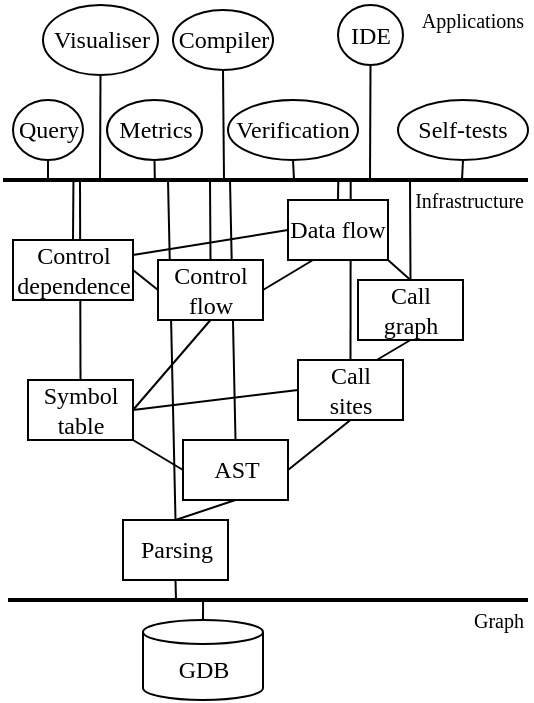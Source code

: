 <mxfile version="14.4.7" type="device"><diagram id="LKuu8m_J100QdF8gHfi8" name="Page-1"><mxGraphModel dx="627" dy="393" grid="1" gridSize="10" guides="1" tooltips="1" connect="1" arrows="1" fold="1" page="1" pageScale="1" pageWidth="850" pageHeight="1100" math="0" shadow="0"><root><mxCell id="0"/><mxCell id="1" parent="0"/><mxCell id="b6v4gxkf_reOkd9tpfXO-82" style="edgeStyle=none;rounded=0;orthogonalLoop=1;jettySize=auto;html=1;exitX=0.5;exitY=0;exitDx=0;exitDy=0;exitPerimeter=0;endArrow=none;endFill=0;strokeWidth=1;fillColor=#ffffff;fontFamily=STIX;shadow=0;" parent="1" source="b6v4gxkf_reOkd9tpfXO-1" edge="1"><mxGeometry relative="1" as="geometry"><mxPoint x="257.552" y="310" as="targetPoint"/></mxGeometry></mxCell><mxCell id="b6v4gxkf_reOkd9tpfXO-1" value="&lt;font face=&quot;STIX&quot;&gt;GDB&lt;/font&gt;" style="shape=cylinder3;whiteSpace=wrap;html=1;boundedLbl=1;backgroundOutline=1;size=6;shadow=0;" parent="1" vertex="1"><mxGeometry x="227.5" y="320" width="60" height="40" as="geometry"/></mxCell><mxCell id="b6v4gxkf_reOkd9tpfXO-66" style="edgeStyle=none;rounded=0;orthogonalLoop=1;jettySize=auto;html=1;exitX=0.5;exitY=1;exitDx=0;exitDy=0;endArrow=none;endFill=0;fillColor=#ffffff;fontFamily=STIX;shadow=0;" parent="1" source="b6v4gxkf_reOkd9tpfXO-5" edge="1"><mxGeometry relative="1" as="geometry"><mxPoint x="244" y="310" as="targetPoint"/></mxGeometry></mxCell><mxCell id="b6v4gxkf_reOkd9tpfXO-83" style="edgeStyle=none;rounded=0;orthogonalLoop=1;jettySize=auto;html=1;exitX=0.5;exitY=0;exitDx=0;exitDy=0;endArrow=none;endFill=0;strokeWidth=1;fillColor=#ffffff;fontFamily=STIX;shadow=0;" parent="1" source="b6v4gxkf_reOkd9tpfXO-5" edge="1"><mxGeometry relative="1" as="geometry"><mxPoint x="240" y="100.0" as="targetPoint"/></mxGeometry></mxCell><mxCell id="b6v4gxkf_reOkd9tpfXO-5" value="Parsing" style="rounded=0;whiteSpace=wrap;html=1;fontFamily=STIX;shadow=0;" parent="1" vertex="1"><mxGeometry x="217.5" y="270" width="52.5" height="30" as="geometry"/></mxCell><mxCell id="b6v4gxkf_reOkd9tpfXO-29" style="edgeStyle=none;rounded=0;orthogonalLoop=1;jettySize=auto;html=1;exitX=0.5;exitY=1;exitDx=0;exitDy=0;entryX=0.5;entryY=0;entryDx=0;entryDy=0;endArrow=none;endFill=0;fillColor=#ffffff;fontFamily=STIX;shadow=0;" parent="1" source="b6v4gxkf_reOkd9tpfXO-8" target="b6v4gxkf_reOkd9tpfXO-5" edge="1"><mxGeometry relative="1" as="geometry"/></mxCell><mxCell id="b6v4gxkf_reOkd9tpfXO-30" style="edgeStyle=none;rounded=0;orthogonalLoop=1;jettySize=auto;html=1;exitX=1;exitY=1;exitDx=0;exitDy=0;entryX=0;entryY=0.5;entryDx=0;entryDy=0;endArrow=none;endFill=0;fillColor=#ffffff;fontFamily=STIX;shadow=0;" parent="1" source="b6v4gxkf_reOkd9tpfXO-9" target="b6v4gxkf_reOkd9tpfXO-8" edge="1"><mxGeometry relative="1" as="geometry"><mxPoint x="222.5" y="240" as="sourcePoint"/></mxGeometry></mxCell><mxCell id="b6v4gxkf_reOkd9tpfXO-31" style="edgeStyle=none;rounded=0;orthogonalLoop=1;jettySize=auto;html=1;exitX=0;exitY=0.5;exitDx=0;exitDy=0;entryX=1;entryY=0.5;entryDx=0;entryDy=0;endArrow=none;endFill=0;fillColor=#ffffff;fontFamily=STIX;shadow=0;" parent="1" target="b6v4gxkf_reOkd9tpfXO-9" edge="1"><mxGeometry relative="1" as="geometry"><mxPoint x="305.0" y="205" as="sourcePoint"/></mxGeometry></mxCell><mxCell id="b6v4gxkf_reOkd9tpfXO-32" style="edgeStyle=none;rounded=0;orthogonalLoop=1;jettySize=auto;html=1;exitX=0.5;exitY=1;exitDx=0;exitDy=0;entryX=1;entryY=0.5;entryDx=0;entryDy=0;endArrow=none;endFill=0;fillColor=#ffffff;fontFamily=STIX;shadow=0;" parent="1" source="b6v4gxkf_reOkd9tpfXO-10" target="b6v4gxkf_reOkd9tpfXO-8" edge="1"><mxGeometry relative="1" as="geometry"><mxPoint x="331.25" y="220" as="sourcePoint"/></mxGeometry></mxCell><mxCell id="b6v4gxkf_reOkd9tpfXO-34" style="edgeStyle=none;rounded=0;orthogonalLoop=1;jettySize=auto;html=1;exitX=0.5;exitY=1;exitDx=0;exitDy=0;entryX=1;entryY=0.5;entryDx=0;entryDy=0;endArrow=none;endFill=0;fillColor=#ffffff;fontFamily=STIX;shadow=0;" parent="1" source="b6v4gxkf_reOkd9tpfXO-11" target="b6v4gxkf_reOkd9tpfXO-9" edge="1"><mxGeometry relative="1" as="geometry"><mxPoint x="261.25" y="180" as="sourcePoint"/></mxGeometry></mxCell><mxCell id="b6v4gxkf_reOkd9tpfXO-36" style="edgeStyle=none;rounded=0;orthogonalLoop=1;jettySize=auto;html=1;exitX=0;exitY=0.5;exitDx=0;exitDy=0;entryX=1;entryY=0.25;entryDx=0;entryDy=0;endArrow=none;endFill=0;fillColor=#ffffff;fontFamily=STIX;shadow=0;" parent="1" source="b6v4gxkf_reOkd9tpfXO-12" target="b6v4gxkf_reOkd9tpfXO-13" edge="1"><mxGeometry relative="1" as="geometry"/></mxCell><mxCell id="b6v4gxkf_reOkd9tpfXO-37" style="edgeStyle=none;rounded=0;orthogonalLoop=1;jettySize=auto;html=1;exitX=1;exitY=1;exitDx=0;exitDy=0;entryX=0.5;entryY=0;entryDx=0;entryDy=0;endArrow=none;endFill=0;fillColor=#ffffff;fontFamily=STIX;shadow=0;" parent="1" source="b6v4gxkf_reOkd9tpfXO-12" target="72fB1Xq1A_VuOvBB_GKC-1" edge="1"><mxGeometry relative="1" as="geometry"/></mxCell><mxCell id="b6v4gxkf_reOkd9tpfXO-38" style="edgeStyle=none;rounded=0;orthogonalLoop=1;jettySize=auto;html=1;exitX=0.25;exitY=1;exitDx=0;exitDy=0;entryX=1;entryY=0.5;entryDx=0;entryDy=0;endArrow=none;endFill=0;fillColor=#ffffff;fontFamily=STIX;shadow=0;" parent="1" source="b6v4gxkf_reOkd9tpfXO-12" target="b6v4gxkf_reOkd9tpfXO-11" edge="1"><mxGeometry relative="1" as="geometry"/></mxCell><mxCell id="b6v4gxkf_reOkd9tpfXO-35" style="edgeStyle=none;rounded=0;orthogonalLoop=1;jettySize=auto;html=1;exitX=1;exitY=0.5;exitDx=0;exitDy=0;entryX=0;entryY=0.5;entryDx=0;entryDy=0;endArrow=none;endFill=0;fillColor=#ffffff;fontFamily=STIX;shadow=0;" parent="1" source="b6v4gxkf_reOkd9tpfXO-13" target="b6v4gxkf_reOkd9tpfXO-11" edge="1"><mxGeometry relative="1" as="geometry"/></mxCell><mxCell id="b6v4gxkf_reOkd9tpfXO-69" style="edgeStyle=none;rounded=0;orthogonalLoop=1;jettySize=auto;html=1;exitX=0.5;exitY=1;exitDx=0;exitDy=0;endArrow=none;endFill=0;fillColor=#ffffff;fontFamily=STIX;shadow=0;" parent="1" source="b6v4gxkf_reOkd9tpfXO-16" edge="1"><mxGeometry relative="1" as="geometry"><mxPoint x="268" y="100" as="targetPoint"/></mxGeometry></mxCell><mxCell id="b6v4gxkf_reOkd9tpfXO-16" value="Compiler" style="ellipse;whiteSpace=wrap;html=1;fontFamily=STIX;shadow=0;" parent="1" vertex="1"><mxGeometry x="242.5" y="15" width="50" height="30" as="geometry"/></mxCell><mxCell id="b6v4gxkf_reOkd9tpfXO-71" style="edgeStyle=none;rounded=0;orthogonalLoop=1;jettySize=auto;html=1;exitX=0.5;exitY=1;exitDx=0;exitDy=0;endArrow=none;endFill=0;fillColor=#ffffff;fontFamily=STIX;shadow=0;" parent="1" source="b6v4gxkf_reOkd9tpfXO-17" edge="1"><mxGeometry relative="1" as="geometry"><mxPoint x="303" y="100" as="targetPoint"/></mxGeometry></mxCell><mxCell id="b6v4gxkf_reOkd9tpfXO-17" value="Verification" style="ellipse;whiteSpace=wrap;html=1;fontFamily=STIX;shadow=0;" parent="1" vertex="1"><mxGeometry x="270" y="60" width="65" height="30" as="geometry"/></mxCell><mxCell id="b6v4gxkf_reOkd9tpfXO-84" style="edgeStyle=none;rounded=0;orthogonalLoop=1;jettySize=auto;html=1;exitX=0.5;exitY=1;exitDx=0;exitDy=0;endArrow=none;endFill=0;strokeWidth=1;fillColor=#ffffff;fontFamily=STIX;shadow=0;" parent="1" source="b6v4gxkf_reOkd9tpfXO-18" edge="1"><mxGeometry relative="1" as="geometry"><mxPoint x="233.414" y="100.0" as="targetPoint"/></mxGeometry></mxCell><mxCell id="b6v4gxkf_reOkd9tpfXO-18" value="Metrics" style="ellipse;whiteSpace=wrap;html=1;fontFamily=STIX;shadow=0;" parent="1" vertex="1"><mxGeometry x="209.5" y="60" width="47.5" height="30" as="geometry"/></mxCell><mxCell id="b6v4gxkf_reOkd9tpfXO-68" style="edgeStyle=none;rounded=0;orthogonalLoop=1;jettySize=auto;html=1;exitX=0.5;exitY=1;exitDx=0;exitDy=0;endArrow=none;endFill=0;fillColor=#ffffff;fontFamily=STIX;shadow=0;" parent="1" source="b6v4gxkf_reOkd9tpfXO-19" edge="1"><mxGeometry relative="1" as="geometry"><mxPoint x="206" y="100" as="targetPoint"/></mxGeometry></mxCell><mxCell id="b6v4gxkf_reOkd9tpfXO-19" value="Visualiser" style="ellipse;whiteSpace=wrap;html=1;fontFamily=STIX;shadow=0;" parent="1" vertex="1"><mxGeometry x="177.5" y="12.5" width="57.5" height="35" as="geometry"/></mxCell><mxCell id="b6v4gxkf_reOkd9tpfXO-67" style="edgeStyle=none;rounded=0;orthogonalLoop=1;jettySize=auto;html=1;exitX=0.5;exitY=1;exitDx=0;exitDy=0;endArrow=none;endFill=0;fillColor=#ffffff;fontFamily=STIX;shadow=0;" parent="1" source="b6v4gxkf_reOkd9tpfXO-20" edge="1"><mxGeometry relative="1" as="geometry"><mxPoint x="180" y="100" as="targetPoint"/></mxGeometry></mxCell><mxCell id="b6v4gxkf_reOkd9tpfXO-20" value="Query" style="ellipse;whiteSpace=wrap;html=1;fontFamily=STIX;shadow=0;" parent="1" vertex="1"><mxGeometry x="162.5" y="60" width="35" height="30" as="geometry"/></mxCell><mxCell id="b6v4gxkf_reOkd9tpfXO-72" style="edgeStyle=none;rounded=0;orthogonalLoop=1;jettySize=auto;html=1;exitX=0.5;exitY=1;exitDx=0;exitDy=0;endArrow=none;endFill=0;fillColor=#ffffff;fontFamily=STIX;shadow=0;" parent="1" source="b6v4gxkf_reOkd9tpfXO-21" edge="1"><mxGeometry relative="1" as="geometry"><mxPoint x="341" y="100" as="targetPoint"/></mxGeometry></mxCell><mxCell id="b6v4gxkf_reOkd9tpfXO-21" value="IDE" style="ellipse;whiteSpace=wrap;html=1;fontFamily=STIX;shadow=0;" parent="1" vertex="1"><mxGeometry x="325" y="12.5" width="32.5" height="30" as="geometry"/></mxCell><mxCell id="b6v4gxkf_reOkd9tpfXO-80" style="edgeStyle=none;rounded=0;orthogonalLoop=1;jettySize=auto;html=1;exitX=0.5;exitY=0;exitDx=0;exitDy=0;endArrow=none;endFill=0;fillColor=#ffffff;fontFamily=STIX;shadow=0;" parent="1" source="b6v4gxkf_reOkd9tpfXO-8" edge="1"><mxGeometry relative="1" as="geometry"><mxPoint x="271" y="100" as="targetPoint"/></mxGeometry></mxCell><mxCell id="b6v4gxkf_reOkd9tpfXO-8" value="&lt;font&gt;AST&lt;/font&gt;" style="rounded=0;whiteSpace=wrap;html=1;fontFamily=STIX;shadow=0;" parent="1" vertex="1"><mxGeometry x="247.5" y="230" width="52.5" height="30" as="geometry"/></mxCell><mxCell id="b6v4gxkf_reOkd9tpfXO-77" style="edgeStyle=none;rounded=0;orthogonalLoop=1;jettySize=auto;html=1;exitX=0.5;exitY=0;exitDx=0;exitDy=0;endArrow=none;endFill=0;fillColor=#ffffff;fontFamily=STIX;shadow=0;" parent="1" source="b6v4gxkf_reOkd9tpfXO-9" edge="1"><mxGeometry relative="1" as="geometry"><mxPoint x="196" y="100" as="targetPoint"/></mxGeometry></mxCell><mxCell id="b6v4gxkf_reOkd9tpfXO-9" value="&lt;div&gt;Symbol&lt;br&gt;table&lt;br&gt;&lt;/div&gt;" style="rounded=0;whiteSpace=wrap;html=1;fontFamily=STIX;shadow=0;" parent="1" vertex="1"><mxGeometry x="170" y="200" width="52.5" height="30" as="geometry"/></mxCell><mxCell id="b6v4gxkf_reOkd9tpfXO-81" style="edgeStyle=none;rounded=0;orthogonalLoop=1;jettySize=auto;html=1;exitX=0.5;exitY=0;exitDx=0;exitDy=0;endArrow=none;endFill=0;fillColor=#ffffff;fontFamily=STIX;shadow=0;" parent="1" source="b6v4gxkf_reOkd9tpfXO-10" edge="1"><mxGeometry relative="1" as="geometry"><mxPoint x="331.345" y="100.0" as="targetPoint"/></mxGeometry></mxCell><mxCell id="b6v4gxkf_reOkd9tpfXO-10" value="&lt;div&gt;Call&lt;/div&gt;sites" style="rounded=0;whiteSpace=wrap;html=1;fontFamily=STIX;shadow=0;" parent="1" vertex="1"><mxGeometry x="305" y="190" width="52.5" height="30" as="geometry"/></mxCell><mxCell id="b6v4gxkf_reOkd9tpfXO-78" style="edgeStyle=none;rounded=0;orthogonalLoop=1;jettySize=auto;html=1;exitX=0.5;exitY=0;exitDx=0;exitDy=0;endArrow=none;endFill=0;fillColor=#ffffff;fontFamily=STIX;shadow=0;" parent="1" source="b6v4gxkf_reOkd9tpfXO-11" edge="1"><mxGeometry relative="1" as="geometry"><mxPoint x="261" y="100.0" as="targetPoint"/></mxGeometry></mxCell><mxCell id="b6v4gxkf_reOkd9tpfXO-11" value="Control flow" style="rounded=0;whiteSpace=wrap;html=1;fontFamily=STIX;shadow=0;" parent="1" vertex="1"><mxGeometry x="235" y="140" width="52.5" height="30" as="geometry"/></mxCell><mxCell id="b6v4gxkf_reOkd9tpfXO-79" style="edgeStyle=none;rounded=0;orthogonalLoop=1;jettySize=auto;html=1;exitX=0.5;exitY=0;exitDx=0;exitDy=0;endArrow=none;endFill=0;fillColor=#ffffff;fontFamily=STIX;shadow=0;" parent="1" source="b6v4gxkf_reOkd9tpfXO-12" edge="1"><mxGeometry relative="1" as="geometry"><mxPoint x="325.138" y="100.0" as="targetPoint"/></mxGeometry></mxCell><mxCell id="b6v4gxkf_reOkd9tpfXO-12" value="Data flow" style="rounded=0;whiteSpace=wrap;html=1;fontFamily=STIX;shadow=0;" parent="1" vertex="1"><mxGeometry x="300" y="110" width="50" height="30" as="geometry"/></mxCell><mxCell id="b6v4gxkf_reOkd9tpfXO-76" style="edgeStyle=none;rounded=0;orthogonalLoop=1;jettySize=auto;html=1;exitX=0.5;exitY=0;exitDx=0;exitDy=0;endArrow=none;endFill=0;fillColor=#ffffff;fontFamily=STIX;shadow=0;" parent="1" source="b6v4gxkf_reOkd9tpfXO-13" edge="1"><mxGeometry relative="1" as="geometry"><mxPoint x="192.724" y="100.0" as="targetPoint"/></mxGeometry></mxCell><mxCell id="b6v4gxkf_reOkd9tpfXO-13" value="&lt;div&gt;Control&lt;/div&gt;&lt;div&gt;dependence&lt;br&gt;&lt;/div&gt;" style="rounded=0;whiteSpace=wrap;html=1;fontFamily=STIX;shadow=0;" parent="1" vertex="1"><mxGeometry x="162.5" y="130" width="60" height="30" as="geometry"/></mxCell><mxCell id="b6v4gxkf_reOkd9tpfXO-64" value="" style="endArrow=none;html=1;fillColor=#ffffff;fontFamily=STIX;strokeWidth=2;shadow=0;" parent="1" edge="1"><mxGeometry width="50" height="50" relative="1" as="geometry"><mxPoint x="160" y="310" as="sourcePoint"/><mxPoint x="420" y="310" as="targetPoint"/></mxGeometry></mxCell><mxCell id="b6v4gxkf_reOkd9tpfXO-65" value="" style="endArrow=none;html=1;fillColor=#ffffff;fontFamily=STIX;strokeWidth=2;shadow=0;" parent="1" edge="1"><mxGeometry width="50" height="50" relative="1" as="geometry"><mxPoint x="157.5" y="100" as="sourcePoint"/><mxPoint x="420" y="100" as="targetPoint"/></mxGeometry></mxCell><mxCell id="b6v4gxkf_reOkd9tpfXO-85" value="Applications" style="text;html=1;strokeColor=none;fillColor=none;align=right;verticalAlign=middle;whiteSpace=wrap;rounded=0;shadow=0;fontFamily=STIX;fontSize=10;" parent="1" vertex="1"><mxGeometry x="380" y="10" width="40" height="20" as="geometry"/></mxCell><mxCell id="b6v4gxkf_reOkd9tpfXO-86" value="Infrastructure" style="text;html=1;strokeColor=none;fillColor=none;align=right;verticalAlign=middle;whiteSpace=wrap;rounded=0;shadow=0;fontFamily=STIX;fontSize=10;" parent="1" vertex="1"><mxGeometry x="380" y="100" width="40" height="20" as="geometry"/></mxCell><mxCell id="b6v4gxkf_reOkd9tpfXO-87" value="Graph" style="text;html=1;strokeColor=none;fillColor=none;align=right;verticalAlign=middle;whiteSpace=wrap;rounded=0;shadow=0;fontFamily=STIX;fontSize=10;" parent="1" vertex="1"><mxGeometry x="380" y="310" width="40" height="20" as="geometry"/></mxCell><mxCell id="72fB1Xq1A_VuOvBB_GKC-3" style="rounded=0;orthogonalLoop=1;jettySize=auto;html=1;exitX=0.5;exitY=1;exitDx=0;exitDy=0;entryX=0.75;entryY=0;entryDx=0;entryDy=0;shadow=0;endArrow=none;endFill=0;" edge="1" parent="1" source="72fB1Xq1A_VuOvBB_GKC-1" target="b6v4gxkf_reOkd9tpfXO-10"><mxGeometry relative="1" as="geometry"><mxPoint x="383.75" y="180" as="sourcePoint"/></mxGeometry></mxCell><mxCell id="72fB1Xq1A_VuOvBB_GKC-1" value="&lt;div&gt;Call&lt;/div&gt;&lt;div&gt;graph&lt;br&gt;&lt;/div&gt;" style="rounded=0;whiteSpace=wrap;html=1;fontFamily=STIX;shadow=0;" vertex="1" parent="1"><mxGeometry x="335" y="150" width="52.5" height="30" as="geometry"/></mxCell><mxCell id="72fB1Xq1A_VuOvBB_GKC-4" style="edgeStyle=none;rounded=0;orthogonalLoop=1;jettySize=auto;html=1;entryX=0.5;entryY=0;entryDx=0;entryDy=0;endArrow=none;endFill=0;fillColor=#ffffff;fontFamily=STIX;shadow=0;" edge="1" parent="1" target="72fB1Xq1A_VuOvBB_GKC-1"><mxGeometry relative="1" as="geometry"><mxPoint x="361" y="100" as="sourcePoint"/><mxPoint x="393.75" y="150" as="targetPoint"/></mxGeometry></mxCell><mxCell id="72fB1Xq1A_VuOvBB_GKC-9" style="edgeStyle=none;rounded=0;orthogonalLoop=1;jettySize=auto;html=1;exitX=0.5;exitY=1;exitDx=0;exitDy=0;shadow=0;endArrow=none;endFill=0;" edge="1" parent="1" source="72fB1Xq1A_VuOvBB_GKC-7"><mxGeometry relative="1" as="geometry"><mxPoint x="387" y="100" as="targetPoint"/></mxGeometry></mxCell><mxCell id="72fB1Xq1A_VuOvBB_GKC-7" value="&lt;div&gt;Self-tests&lt;/div&gt;" style="ellipse;whiteSpace=wrap;html=1;fontFamily=STIX;shadow=0;" vertex="1" parent="1"><mxGeometry x="355" y="60" width="65" height="30" as="geometry"/></mxCell></root></mxGraphModel></diagram></mxfile>